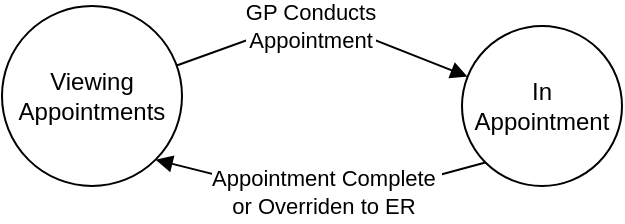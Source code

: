 <mxfile version="25.0.1">
  <diagram name="Page-1" id="4nk0adCkyVjRdVhuNVjs">
    <mxGraphModel dx="684" dy="345" grid="0" gridSize="10" guides="1" tooltips="1" connect="1" arrows="1" fold="1" page="1" pageScale="1" pageWidth="850" pageHeight="1100" background="#ffffff" math="0" shadow="0">
      <root>
        <mxCell id="0" />
        <mxCell id="1" parent="0" />
        <mxCell id="41pfow4yXBDvhuGEHtAJ-1" value="Viewing Appointments" style="ellipse;whiteSpace=wrap;html=1;aspect=fixed;" parent="1" vertex="1">
          <mxGeometry x="240" y="110" width="90" height="90" as="geometry" />
        </mxCell>
        <mxCell id="41pfow4yXBDvhuGEHtAJ-5" value="" style="html=1;verticalAlign=bottom;endArrow=block;curved=0;rounded=0;" parent="1" source="41pfow4yXBDvhuGEHtAJ-1" target="41pfow4yXBDvhuGEHtAJ-6" edge="1">
          <mxGeometry x="-0.288" y="7" width="80" relative="1" as="geometry">
            <mxPoint x="360" y="160" as="sourcePoint" />
            <mxPoint x="440" y="160" as="targetPoint" />
            <mxPoint as="offset" />
            <Array as="points">
              <mxPoint x="396" y="115" />
            </Array>
          </mxGeometry>
        </mxCell>
        <mxCell id="3FWi6CW-oHw4jZ8Beorg-2" value="GP Conducts&lt;div&gt;Appointment&lt;/div&gt;" style="edgeLabel;html=1;align=center;verticalAlign=middle;resizable=0;points=[];" parent="41pfow4yXBDvhuGEHtAJ-5" vertex="1" connectable="0">
          <mxGeometry x="-0.43" y="2" relative="1" as="geometry">
            <mxPoint x="25" y="-3" as="offset" />
          </mxGeometry>
        </mxCell>
        <mxCell id="41pfow4yXBDvhuGEHtAJ-6" value="In Appointment" style="ellipse;whiteSpace=wrap;html=1;aspect=fixed;" parent="1" vertex="1">
          <mxGeometry x="470" y="120" width="80" height="80" as="geometry" />
        </mxCell>
        <mxCell id="41pfow4yXBDvhuGEHtAJ-7" value="" style="html=1;verticalAlign=bottom;endArrow=block;curved=0;rounded=0;entryX=1;entryY=1;entryDx=0;entryDy=0;exitX=0;exitY=1;exitDx=0;exitDy=0;" parent="1" source="41pfow4yXBDvhuGEHtAJ-6" target="41pfow4yXBDvhuGEHtAJ-1" edge="1">
          <mxGeometry x="0.207" y="-9" width="80" relative="1" as="geometry">
            <mxPoint x="550" y="160" as="sourcePoint" />
            <mxPoint x="330" y="190" as="targetPoint" />
            <mxPoint as="offset" />
            <Array as="points">
              <mxPoint x="405" y="209" />
            </Array>
          </mxGeometry>
        </mxCell>
        <mxCell id="3FWi6CW-oHw4jZ8Beorg-1" value="Appointment Complete&amp;nbsp;&lt;div&gt;or Overriden to ER&amp;nbsp;&lt;/div&gt;" style="edgeLabel;html=1;align=center;verticalAlign=middle;resizable=0;points=[];" parent="41pfow4yXBDvhuGEHtAJ-7" vertex="1" connectable="0">
          <mxGeometry x="0.07" y="1" relative="1" as="geometry">
            <mxPoint x="8" y="-4" as="offset" />
          </mxGeometry>
        </mxCell>
      </root>
    </mxGraphModel>
  </diagram>
</mxfile>
